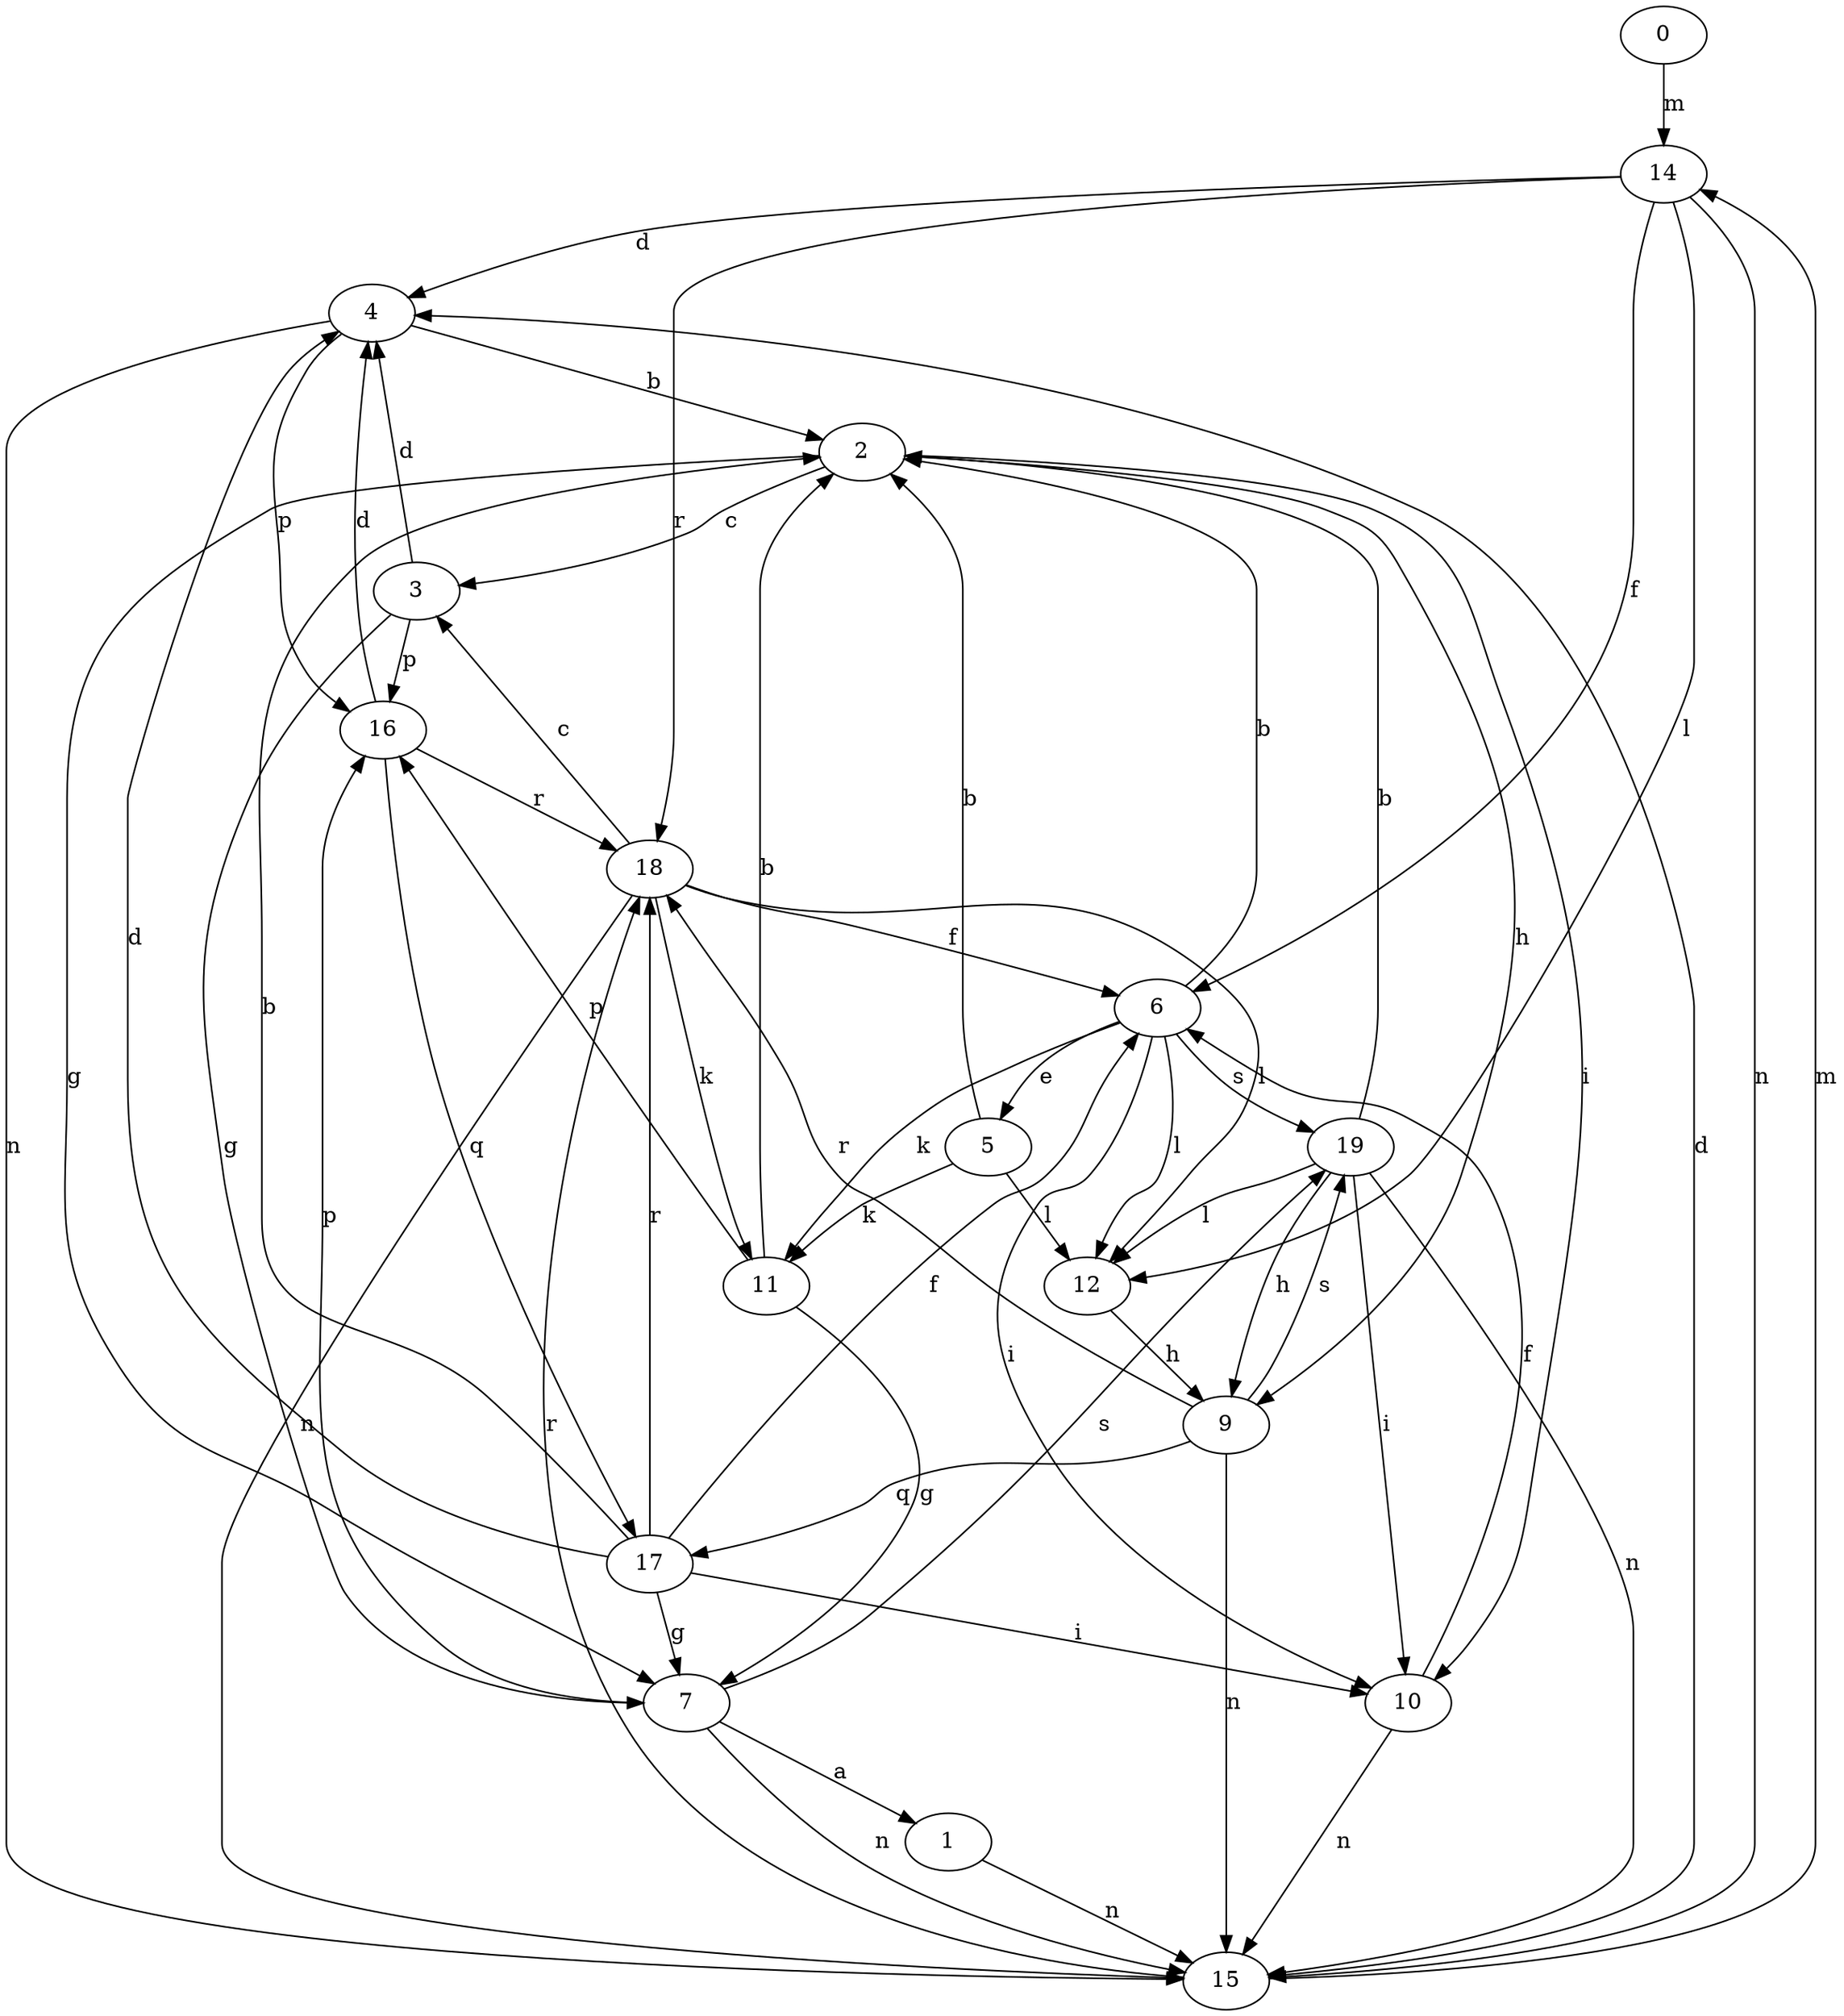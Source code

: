 strict digraph  {
0;
1;
2;
3;
4;
5;
6;
7;
9;
10;
11;
12;
14;
15;
16;
17;
18;
19;
0 -> 14  [label=m];
1 -> 15  [label=n];
2 -> 3  [label=c];
2 -> 7  [label=g];
2 -> 9  [label=h];
2 -> 10  [label=i];
3 -> 4  [label=d];
3 -> 7  [label=g];
3 -> 16  [label=p];
4 -> 2  [label=b];
4 -> 15  [label=n];
4 -> 16  [label=p];
5 -> 2  [label=b];
5 -> 11  [label=k];
5 -> 12  [label=l];
6 -> 2  [label=b];
6 -> 5  [label=e];
6 -> 10  [label=i];
6 -> 11  [label=k];
6 -> 12  [label=l];
6 -> 19  [label=s];
7 -> 1  [label=a];
7 -> 15  [label=n];
7 -> 16  [label=p];
7 -> 19  [label=s];
9 -> 15  [label=n];
9 -> 17  [label=q];
9 -> 18  [label=r];
9 -> 19  [label=s];
10 -> 6  [label=f];
10 -> 15  [label=n];
11 -> 2  [label=b];
11 -> 7  [label=g];
11 -> 16  [label=p];
12 -> 9  [label=h];
14 -> 4  [label=d];
14 -> 6  [label=f];
14 -> 12  [label=l];
14 -> 15  [label=n];
14 -> 18  [label=r];
15 -> 4  [label=d];
15 -> 14  [label=m];
15 -> 18  [label=r];
16 -> 4  [label=d];
16 -> 17  [label=q];
16 -> 18  [label=r];
17 -> 2  [label=b];
17 -> 4  [label=d];
17 -> 6  [label=f];
17 -> 7  [label=g];
17 -> 10  [label=i];
17 -> 18  [label=r];
18 -> 3  [label=c];
18 -> 6  [label=f];
18 -> 11  [label=k];
18 -> 12  [label=l];
18 -> 15  [label=n];
19 -> 2  [label=b];
19 -> 9  [label=h];
19 -> 10  [label=i];
19 -> 12  [label=l];
19 -> 15  [label=n];
}
